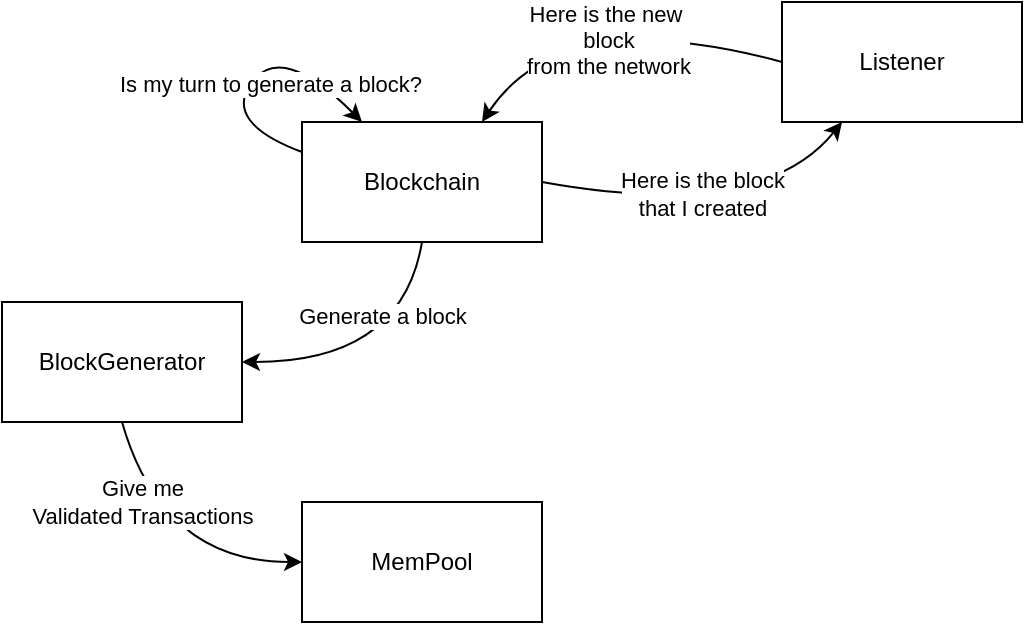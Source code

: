 <mxfile version="22.0.6" type="github">
  <diagram name="Page-1" id="uhsSb0X_R_Yg9BaTIFXA">
    <mxGraphModel dx="1399" dy="766" grid="1" gridSize="10" guides="1" tooltips="1" connect="1" arrows="1" fold="1" page="1" pageScale="1" pageWidth="850" pageHeight="1100" math="0" shadow="0">
      <root>
        <mxCell id="0" />
        <mxCell id="1" parent="0" />
        <mxCell id="653B0RV7WESj4wuVrqok-1" value="BlockGenerator" style="rounded=0;whiteSpace=wrap;html=1;" vertex="1" parent="1">
          <mxGeometry x="200" y="250" width="120" height="60" as="geometry" />
        </mxCell>
        <mxCell id="653B0RV7WESj4wuVrqok-2" value="MemPool" style="rounded=0;whiteSpace=wrap;html=1;" vertex="1" parent="1">
          <mxGeometry x="350" y="350" width="120" height="60" as="geometry" />
        </mxCell>
        <mxCell id="653B0RV7WESj4wuVrqok-3" value="Blockchain" style="rounded=0;whiteSpace=wrap;html=1;" vertex="1" parent="1">
          <mxGeometry x="350" y="160" width="120" height="60" as="geometry" />
        </mxCell>
        <mxCell id="653B0RV7WESj4wuVrqok-4" value="" style="curved=1;endArrow=classic;html=1;rounded=0;entryX=1;entryY=0.5;entryDx=0;entryDy=0;exitX=0.5;exitY=1;exitDx=0;exitDy=0;" edge="1" parent="1" source="653B0RV7WESj4wuVrqok-3" target="653B0RV7WESj4wuVrqok-1">
          <mxGeometry width="50" height="50" relative="1" as="geometry">
            <mxPoint x="230" y="450" as="sourcePoint" />
            <mxPoint x="280" y="400" as="targetPoint" />
            <Array as="points">
              <mxPoint x="400" y="280" />
            </Array>
          </mxGeometry>
        </mxCell>
        <mxCell id="653B0RV7WESj4wuVrqok-5" value="Generate a block" style="edgeLabel;html=1;align=center;verticalAlign=middle;resizable=0;points=[];" vertex="1" connectable="0" parent="653B0RV7WESj4wuVrqok-4">
          <mxGeometry x="-0.435" y="-14" relative="1" as="geometry">
            <mxPoint as="offset" />
          </mxGeometry>
        </mxCell>
        <mxCell id="653B0RV7WESj4wuVrqok-6" value="" style="curved=1;endArrow=classic;html=1;rounded=0;entryX=0;entryY=0.5;entryDx=0;entryDy=0;exitX=0.5;exitY=1;exitDx=0;exitDy=0;" edge="1" parent="1" source="653B0RV7WESj4wuVrqok-1" target="653B0RV7WESj4wuVrqok-2">
          <mxGeometry width="50" height="50" relative="1" as="geometry">
            <mxPoint x="240" y="410" as="sourcePoint" />
            <mxPoint x="290" y="360" as="targetPoint" />
            <Array as="points">
              <mxPoint x="280" y="380" />
            </Array>
          </mxGeometry>
        </mxCell>
        <mxCell id="653B0RV7WESj4wuVrqok-7" value="Give me &lt;br&gt;Validated Transactions" style="edgeLabel;html=1;align=center;verticalAlign=middle;resizable=0;points=[];" vertex="1" connectable="0" parent="653B0RV7WESj4wuVrqok-6">
          <mxGeometry x="-0.271" y="11" relative="1" as="geometry">
            <mxPoint x="-15" y="-7" as="offset" />
          </mxGeometry>
        </mxCell>
        <mxCell id="653B0RV7WESj4wuVrqok-8" value="" style="curved=1;endArrow=classic;html=1;rounded=0;entryX=0.25;entryY=0;entryDx=0;entryDy=0;exitX=0;exitY=0.25;exitDx=0;exitDy=0;" edge="1" parent="1" source="653B0RV7WESj4wuVrqok-3" target="653B0RV7WESj4wuVrqok-3">
          <mxGeometry width="50" height="50" relative="1" as="geometry">
            <mxPoint x="310" y="190" as="sourcePoint" />
            <mxPoint x="360" y="140" as="targetPoint" />
            <Array as="points">
              <mxPoint x="310" y="160" />
              <mxPoint x="340" y="120" />
            </Array>
          </mxGeometry>
        </mxCell>
        <mxCell id="653B0RV7WESj4wuVrqok-9" value="Is my turn to generate a block?" style="edgeLabel;html=1;align=center;verticalAlign=middle;resizable=0;points=[];" vertex="1" connectable="0" parent="653B0RV7WESj4wuVrqok-8">
          <mxGeometry x="0.065" y="-2" relative="1" as="geometry">
            <mxPoint y="9" as="offset" />
          </mxGeometry>
        </mxCell>
        <mxCell id="653B0RV7WESj4wuVrqok-10" value="" style="curved=1;endArrow=classic;html=1;rounded=0;entryX=0.75;entryY=0;entryDx=0;entryDy=0;exitX=0;exitY=0.5;exitDx=0;exitDy=0;" edge="1" parent="1" source="653B0RV7WESj4wuVrqok-11" target="653B0RV7WESj4wuVrqok-3">
          <mxGeometry width="50" height="50" relative="1" as="geometry">
            <mxPoint x="570" y="140" as="sourcePoint" />
            <mxPoint x="590" y="230" as="targetPoint" />
            <Array as="points">
              <mxPoint x="480" y="100" />
            </Array>
          </mxGeometry>
        </mxCell>
        <mxCell id="653B0RV7WESj4wuVrqok-12" value="Here is the new&amp;nbsp;&lt;br&gt;block&lt;br&gt;from the network" style="edgeLabel;html=1;align=center;verticalAlign=middle;resizable=0;points=[];" vertex="1" connectable="0" parent="653B0RV7WESj4wuVrqok-10">
          <mxGeometry x="-0.067" y="12" relative="1" as="geometry">
            <mxPoint as="offset" />
          </mxGeometry>
        </mxCell>
        <mxCell id="653B0RV7WESj4wuVrqok-11" value="Listener" style="rounded=0;whiteSpace=wrap;html=1;" vertex="1" parent="1">
          <mxGeometry x="590" y="100" width="120" height="60" as="geometry" />
        </mxCell>
        <mxCell id="653B0RV7WESj4wuVrqok-13" value="" style="curved=1;endArrow=classic;html=1;rounded=0;entryX=0.25;entryY=1;entryDx=0;entryDy=0;exitX=1;exitY=0.5;exitDx=0;exitDy=0;" edge="1" parent="1" source="653B0RV7WESj4wuVrqok-3" target="653B0RV7WESj4wuVrqok-11">
          <mxGeometry width="50" height="50" relative="1" as="geometry">
            <mxPoint x="480" y="240" as="sourcePoint" />
            <mxPoint x="570" y="240" as="targetPoint" />
            <Array as="points">
              <mxPoint x="580" y="210" />
            </Array>
          </mxGeometry>
        </mxCell>
        <mxCell id="653B0RV7WESj4wuVrqok-14" value="Here is the block&lt;br&gt;that I created" style="edgeLabel;html=1;align=center;verticalAlign=middle;resizable=0;points=[];" vertex="1" connectable="0" parent="653B0RV7WESj4wuVrqok-13">
          <mxGeometry x="-0.095" y="9" relative="1" as="geometry">
            <mxPoint as="offset" />
          </mxGeometry>
        </mxCell>
      </root>
    </mxGraphModel>
  </diagram>
</mxfile>

